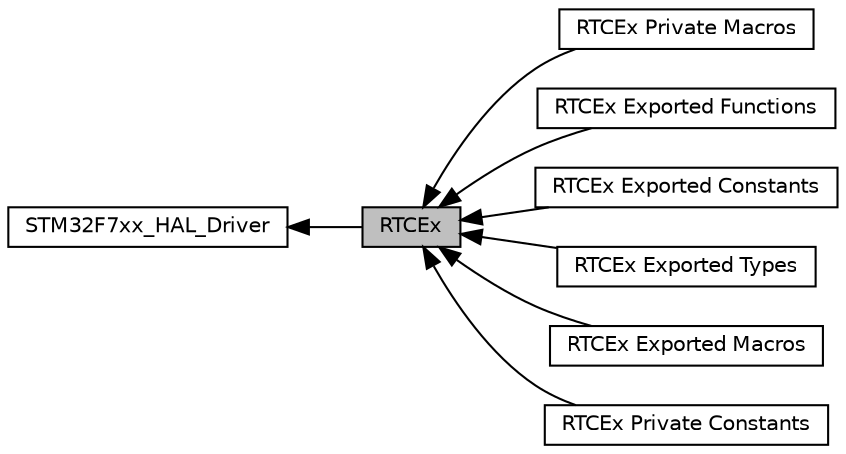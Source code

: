 digraph "RTCEx"
{
  edge [fontname="Helvetica",fontsize="10",labelfontname="Helvetica",labelfontsize="10"];
  node [fontname="Helvetica",fontsize="10",shape=record];
  rankdir=LR;
  Node7 [label="RTCEx Private Macros",height=0.2,width=0.4,color="black", fillcolor="white", style="filled",URL="$group___r_t_c_ex___private___macros.html"];
  Node0 [label="RTCEx",height=0.2,width=0.4,color="black", fillcolor="grey75", style="filled", fontcolor="black"];
  Node5 [label="RTCEx Exported Functions",height=0.2,width=0.4,color="black", fillcolor="white", style="filled",URL="$group___r_t_c_ex___exported___functions.html"];
  Node1 [label="STM32F7xx_HAL_Driver",height=0.2,width=0.4,color="black", fillcolor="white", style="filled",URL="$group___s_t_m32_f7xx___h_a_l___driver.html"];
  Node3 [label="RTCEx Exported Constants",height=0.2,width=0.4,color="black", fillcolor="white", style="filled",URL="$group___r_t_c_ex___exported___constants.html"];
  Node2 [label="RTCEx Exported Types",height=0.2,width=0.4,color="black", fillcolor="white", style="filled",URL="$group___r_t_c_ex___exported___types.html"];
  Node4 [label="RTCEx Exported Macros",height=0.2,width=0.4,color="black", fillcolor="white", style="filled",URL="$group___r_t_c_ex___exported___macros.html"];
  Node6 [label="RTCEx Private Constants",height=0.2,width=0.4,color="black", fillcolor="white", style="filled",URL="$group___r_t_c_ex___private___constants.html"];
  Node1->Node0 [shape=plaintext, dir="back", style="solid"];
  Node0->Node2 [shape=plaintext, dir="back", style="solid"];
  Node0->Node3 [shape=plaintext, dir="back", style="solid"];
  Node0->Node4 [shape=plaintext, dir="back", style="solid"];
  Node0->Node5 [shape=plaintext, dir="back", style="solid"];
  Node0->Node6 [shape=plaintext, dir="back", style="solid"];
  Node0->Node7 [shape=plaintext, dir="back", style="solid"];
}

